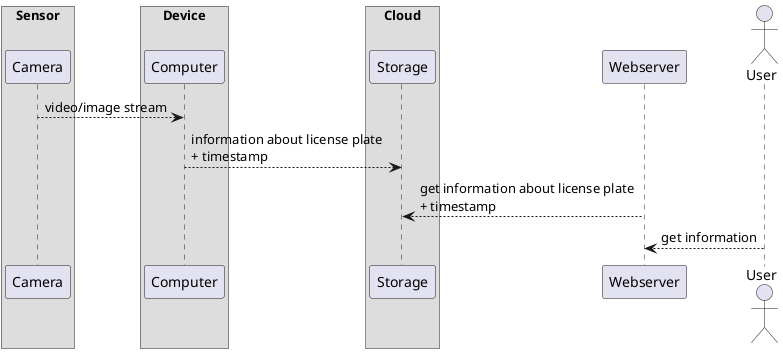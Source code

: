 @startuml

box Sensor
participant Camera
end box
box Device
participant Computer
end box
box Cloud
participant Storage
end box

Camera --> Computer : video/image stream
Computer --> Storage : information about license plate \n+ timestamp
Storage <-- Webserver : get information about license plate \n+ timestamp
actor User
Webserver <-- User : get information
@enduml

' encrypt/encode licence plate to a unique ID for security